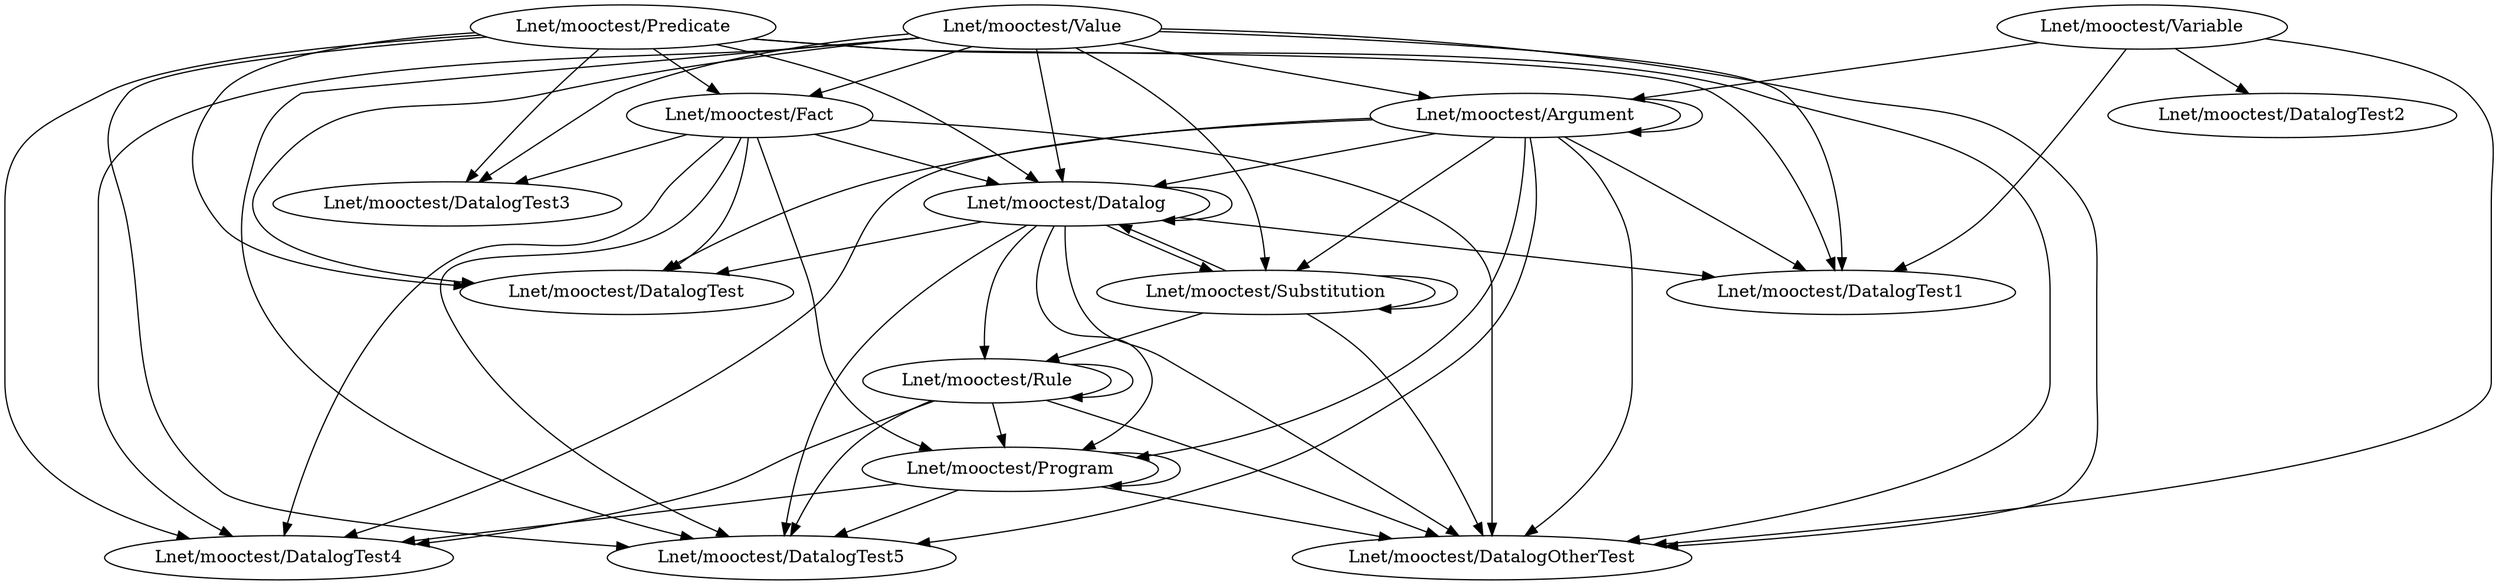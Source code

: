 digraph DataLog_class{
	"Lnet/mooctest/Predicate" -> "Lnet/mooctest/DatalogTest1";
	"Lnet/mooctest/Argument" -> "Lnet/mooctest/Program";
	"Lnet/mooctest/Argument" -> "Lnet/mooctest/DatalogOtherTest";
	"Lnet/mooctest/Predicate" -> "Lnet/mooctest/DatalogTest5";
	"Lnet/mooctest/Variable" -> "Lnet/mooctest/DatalogTest1";
	"Lnet/mooctest/Variable" -> "Lnet/mooctest/Argument";
	"Lnet/mooctest/Predicate" -> "Lnet/mooctest/Fact";
	"Lnet/mooctest/Fact" -> "Lnet/mooctest/DatalogTest3";
	"Lnet/mooctest/Argument" -> "Lnet/mooctest/DatalogTest1";
	"Lnet/mooctest/Rule" -> "Lnet/mooctest/DatalogTest5";
	"Lnet/mooctest/Rule" -> "Lnet/mooctest/Rule";
	"Lnet/mooctest/Argument" -> "Lnet/mooctest/Substitution";
	"Lnet/mooctest/Value" -> "Lnet/mooctest/DatalogTest3";
	"Lnet/mooctest/Program" -> "Lnet/mooctest/DatalogTest4";
	"Lnet/mooctest/Substitution" -> "Lnet/mooctest/Rule";
	"Lnet/mooctest/Datalog" -> "Lnet/mooctest/Rule";
	"Lnet/mooctest/Argument" -> "Lnet/mooctest/DatalogTest5";
	"Lnet/mooctest/Substitution" -> "Lnet/mooctest/DatalogOtherTest";
	"Lnet/mooctest/Datalog" -> "Lnet/mooctest/DatalogTest1";
	"Lnet/mooctest/Predicate" -> "Lnet/mooctest/DatalogTest4";
	"Lnet/mooctest/Datalog" -> "Lnet/mooctest/DatalogTest5";
	"Lnet/mooctest/Substitution" -> "Lnet/mooctest/Substitution";
	"Lnet/mooctest/Argument" -> "Lnet/mooctest/Argument";
	"Lnet/mooctest/Value" -> "Lnet/mooctest/DatalogTest";
	"Lnet/mooctest/Predicate" -> "Lnet/mooctest/DatalogOtherTest";
	"Lnet/mooctest/Datalog" -> "Lnet/mooctest/Program";
	"Lnet/mooctest/Variable" -> "Lnet/mooctest/DatalogTest2";
	"Lnet/mooctest/Rule" -> "Lnet/mooctest/DatalogOtherTest";
	"Lnet/mooctest/Fact" -> "Lnet/mooctest/Program";
	"Lnet/mooctest/Argument" -> "Lnet/mooctest/DatalogTest4";
	"Lnet/mooctest/Argument" -> "Lnet/mooctest/Datalog";
	"Lnet/mooctest/Fact" -> "Lnet/mooctest/DatalogOtherTest";
	"Lnet/mooctest/Datalog" -> "Lnet/mooctest/Substitution";
	"Lnet/mooctest/Value" -> "Lnet/mooctest/Argument";
	"Lnet/mooctest/Datalog" -> "Lnet/mooctest/DatalogOtherTest";
	"Lnet/mooctest/Predicate" -> "Lnet/mooctest/DatalogTest3";
	"Lnet/mooctest/Fact" -> "Lnet/mooctest/DatalogTest";
	"Lnet/mooctest/Value" -> "Lnet/mooctest/Datalog";
	"Lnet/mooctest/Variable" -> "Lnet/mooctest/DatalogOtherTest";
	"Lnet/mooctest/Rule" -> "Lnet/mooctest/Program";
	"Lnet/mooctest/Program" -> "Lnet/mooctest/Program";
	"Lnet/mooctest/Value" -> "Lnet/mooctest/Substitution";
	"Lnet/mooctest/Fact" -> "Lnet/mooctest/DatalogTest5";
	"Lnet/mooctest/Value" -> "Lnet/mooctest/Fact";
	"Lnet/mooctest/Value" -> "Lnet/mooctest/DatalogTest5";
	"Lnet/mooctest/Argument" -> "Lnet/mooctest/DatalogTest";
	"Lnet/mooctest/Value" -> "Lnet/mooctest/DatalogTest1";
	"Lnet/mooctest/Predicate" -> "Lnet/mooctest/Datalog";
	"Lnet/mooctest/Predicate" -> "Lnet/mooctest/DatalogTest";
	"Lnet/mooctest/Fact" -> "Lnet/mooctest/Datalog";
	"Lnet/mooctest/Substitution" -> "Lnet/mooctest/Datalog";
	"Lnet/mooctest/Datalog" -> "Lnet/mooctest/Datalog";
	"Lnet/mooctest/Rule" -> "Lnet/mooctest/DatalogTest4";
	"Lnet/mooctest/Fact" -> "Lnet/mooctest/DatalogTest4";
	"Lnet/mooctest/Datalog" -> "Lnet/mooctest/DatalogTest";
	"Lnet/mooctest/Value" -> "Lnet/mooctest/DatalogTest4";
	"Lnet/mooctest/Program" -> "Lnet/mooctest/DatalogTest5";
	"Lnet/mooctest/Value" -> "Lnet/mooctest/DatalogOtherTest";
	"Lnet/mooctest/Program" -> "Lnet/mooctest/DatalogOtherTest";
}